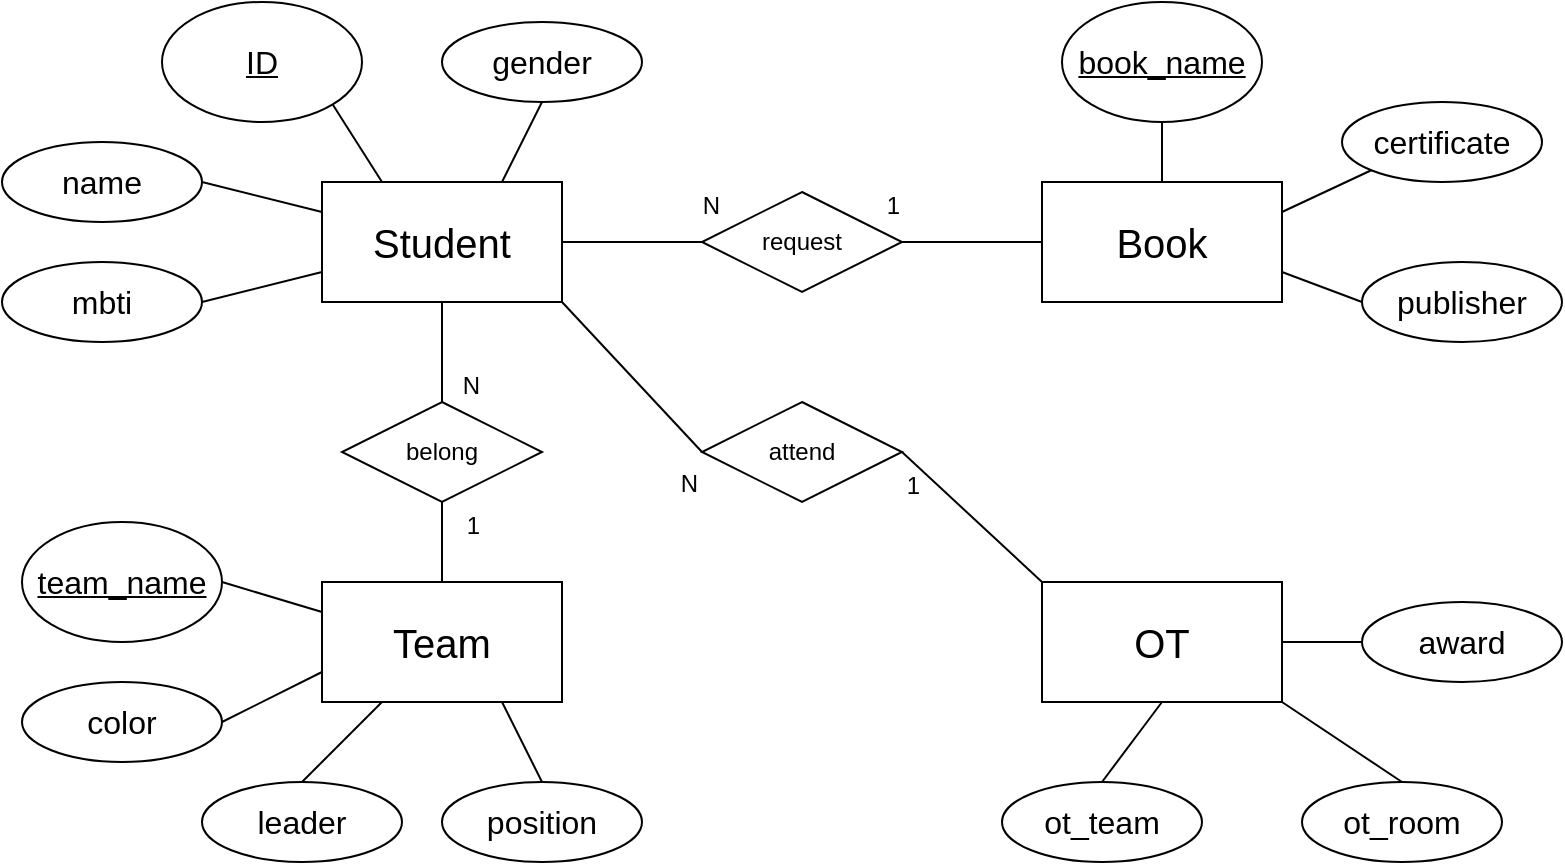 <mxfile version="21.6.1" type="github">
  <diagram name="페이지-1" id="2GDwoDGK6cftdf2g5as5">
    <mxGraphModel dx="1050" dy="541" grid="1" gridSize="10" guides="1" tooltips="1" connect="1" arrows="1" fold="1" page="1" pageScale="1" pageWidth="827" pageHeight="1169" math="0" shadow="0">
      <root>
        <mxCell id="0" />
        <mxCell id="1" parent="0" />
        <mxCell id="EwdzPalowD2Moo5H6lmW-1" value="Student" style="rounded=0;whiteSpace=wrap;html=1;fontSize=20;" vertex="1" parent="1">
          <mxGeometry x="180" y="100" width="120" height="60" as="geometry" />
        </mxCell>
        <mxCell id="EwdzPalowD2Moo5H6lmW-3" value="Team" style="rounded=0;whiteSpace=wrap;html=1;fontSize=20;" vertex="1" parent="1">
          <mxGeometry x="180" y="300" width="120" height="60" as="geometry" />
        </mxCell>
        <mxCell id="EwdzPalowD2Moo5H6lmW-4" value="Book" style="rounded=0;whiteSpace=wrap;html=1;fontSize=20;" vertex="1" parent="1">
          <mxGeometry x="540" y="100" width="120" height="60" as="geometry" />
        </mxCell>
        <mxCell id="EwdzPalowD2Moo5H6lmW-5" value="OT" style="rounded=0;whiteSpace=wrap;html=1;fontSize=20;" vertex="1" parent="1">
          <mxGeometry x="540" y="300" width="120" height="60" as="geometry" />
        </mxCell>
        <mxCell id="EwdzPalowD2Moo5H6lmW-6" value="name" style="ellipse;whiteSpace=wrap;html=1;align=center;fontSize=16;" vertex="1" parent="1">
          <mxGeometry x="20" y="80" width="100" height="40" as="geometry" />
        </mxCell>
        <mxCell id="EwdzPalowD2Moo5H6lmW-7" value="ID" style="ellipse;whiteSpace=wrap;html=1;align=center;fontStyle=4;fontSize=16;" vertex="1" parent="1">
          <mxGeometry x="100" y="10" width="100" height="60" as="geometry" />
        </mxCell>
        <mxCell id="EwdzPalowD2Moo5H6lmW-8" value="gender" style="ellipse;whiteSpace=wrap;html=1;align=center;fontSize=16;" vertex="1" parent="1">
          <mxGeometry x="240" y="20" width="100" height="40" as="geometry" />
        </mxCell>
        <mxCell id="EwdzPalowD2Moo5H6lmW-11" value="mbti" style="ellipse;whiteSpace=wrap;html=1;align=center;fontSize=16;" vertex="1" parent="1">
          <mxGeometry x="20" y="140" width="100" height="40" as="geometry" />
        </mxCell>
        <mxCell id="EwdzPalowD2Moo5H6lmW-12" value="" style="endArrow=none;html=1;rounded=0;exitX=0.5;exitY=1;exitDx=0;exitDy=0;entryX=0.75;entryY=0;entryDx=0;entryDy=0;" edge="1" parent="1" source="EwdzPalowD2Moo5H6lmW-8" target="EwdzPalowD2Moo5H6lmW-1">
          <mxGeometry relative="1" as="geometry">
            <mxPoint x="310" y="160" as="sourcePoint" />
            <mxPoint x="470" y="160" as="targetPoint" />
          </mxGeometry>
        </mxCell>
        <mxCell id="EwdzPalowD2Moo5H6lmW-13" value="" style="endArrow=none;html=1;rounded=0;exitX=1;exitY=1;exitDx=0;exitDy=0;entryX=0.25;entryY=0;entryDx=0;entryDy=0;" edge="1" parent="1" source="EwdzPalowD2Moo5H6lmW-7" target="EwdzPalowD2Moo5H6lmW-1">
          <mxGeometry relative="1" as="geometry">
            <mxPoint x="310" y="160" as="sourcePoint" />
            <mxPoint x="470" y="160" as="targetPoint" />
          </mxGeometry>
        </mxCell>
        <mxCell id="EwdzPalowD2Moo5H6lmW-14" value="" style="endArrow=none;html=1;rounded=0;exitX=1;exitY=0.5;exitDx=0;exitDy=0;entryX=0;entryY=0.25;entryDx=0;entryDy=0;" edge="1" parent="1" source="EwdzPalowD2Moo5H6lmW-6" target="EwdzPalowD2Moo5H6lmW-1">
          <mxGeometry relative="1" as="geometry">
            <mxPoint x="310" y="160" as="sourcePoint" />
            <mxPoint x="470" y="160" as="targetPoint" />
          </mxGeometry>
        </mxCell>
        <mxCell id="EwdzPalowD2Moo5H6lmW-15" value="" style="endArrow=none;html=1;rounded=0;exitX=1;exitY=0.5;exitDx=0;exitDy=0;entryX=0;entryY=0.75;entryDx=0;entryDy=0;" edge="1" parent="1" source="EwdzPalowD2Moo5H6lmW-11" target="EwdzPalowD2Moo5H6lmW-1">
          <mxGeometry relative="1" as="geometry">
            <mxPoint x="310" y="160" as="sourcePoint" />
            <mxPoint x="470" y="160" as="targetPoint" />
          </mxGeometry>
        </mxCell>
        <mxCell id="EwdzPalowD2Moo5H6lmW-16" value="request" style="shape=rhombus;perimeter=rhombusPerimeter;whiteSpace=wrap;html=1;align=center;" vertex="1" parent="1">
          <mxGeometry x="370" y="105" width="100" height="50" as="geometry" />
        </mxCell>
        <mxCell id="EwdzPalowD2Moo5H6lmW-17" value="attend" style="shape=rhombus;perimeter=rhombusPerimeter;whiteSpace=wrap;html=1;align=center;" vertex="1" parent="1">
          <mxGeometry x="370" y="210" width="100" height="50" as="geometry" />
        </mxCell>
        <mxCell id="EwdzPalowD2Moo5H6lmW-19" value="belong" style="shape=rhombus;perimeter=rhombusPerimeter;whiteSpace=wrap;html=1;align=center;" vertex="1" parent="1">
          <mxGeometry x="190" y="210" width="100" height="50" as="geometry" />
        </mxCell>
        <mxCell id="EwdzPalowD2Moo5H6lmW-21" value="" style="endArrow=none;html=1;rounded=0;exitX=0.5;exitY=0;exitDx=0;exitDy=0;entryX=0.5;entryY=1;entryDx=0;entryDy=0;" edge="1" parent="1" source="EwdzPalowD2Moo5H6lmW-3" target="EwdzPalowD2Moo5H6lmW-19">
          <mxGeometry relative="1" as="geometry">
            <mxPoint x="330" y="190" as="sourcePoint" />
            <mxPoint x="490" y="190" as="targetPoint" />
          </mxGeometry>
        </mxCell>
        <mxCell id="EwdzPalowD2Moo5H6lmW-22" value="1" style="resizable=0;html=1;whiteSpace=wrap;align=right;verticalAlign=bottom;" connectable="0" vertex="1" parent="EwdzPalowD2Moo5H6lmW-21">
          <mxGeometry x="1" relative="1" as="geometry">
            <mxPoint x="20" y="20" as="offset" />
          </mxGeometry>
        </mxCell>
        <mxCell id="EwdzPalowD2Moo5H6lmW-23" value="" style="endArrow=none;html=1;rounded=0;exitX=0.5;exitY=1;exitDx=0;exitDy=0;entryX=0.5;entryY=0;entryDx=0;entryDy=0;" edge="1" parent="1" source="EwdzPalowD2Moo5H6lmW-1" target="EwdzPalowD2Moo5H6lmW-19">
          <mxGeometry relative="1" as="geometry">
            <mxPoint x="330" y="190" as="sourcePoint" />
            <mxPoint x="490" y="190" as="targetPoint" />
          </mxGeometry>
        </mxCell>
        <mxCell id="EwdzPalowD2Moo5H6lmW-24" value="N" style="resizable=0;html=1;whiteSpace=wrap;align=right;verticalAlign=bottom;" connectable="0" vertex="1" parent="EwdzPalowD2Moo5H6lmW-23">
          <mxGeometry x="1" relative="1" as="geometry">
            <mxPoint x="20" as="offset" />
          </mxGeometry>
        </mxCell>
        <mxCell id="EwdzPalowD2Moo5H6lmW-25" value="" style="endArrow=none;html=1;rounded=0;exitX=1;exitY=0.5;exitDx=0;exitDy=0;entryX=0;entryY=0.5;entryDx=0;entryDy=0;" edge="1" parent="1" source="EwdzPalowD2Moo5H6lmW-1" target="EwdzPalowD2Moo5H6lmW-16">
          <mxGeometry relative="1" as="geometry">
            <mxPoint x="330" y="190" as="sourcePoint" />
            <mxPoint x="490" y="190" as="targetPoint" />
          </mxGeometry>
        </mxCell>
        <mxCell id="EwdzPalowD2Moo5H6lmW-26" value="N" style="resizable=0;html=1;whiteSpace=wrap;align=right;verticalAlign=bottom;" connectable="0" vertex="1" parent="EwdzPalowD2Moo5H6lmW-25">
          <mxGeometry x="1" relative="1" as="geometry">
            <mxPoint x="10" y="-10" as="offset" />
          </mxGeometry>
        </mxCell>
        <mxCell id="EwdzPalowD2Moo5H6lmW-27" value="" style="endArrow=none;html=1;rounded=0;entryX=1;entryY=0.5;entryDx=0;entryDy=0;exitX=0;exitY=0.5;exitDx=0;exitDy=0;" edge="1" parent="1" source="EwdzPalowD2Moo5H6lmW-4" target="EwdzPalowD2Moo5H6lmW-16">
          <mxGeometry relative="1" as="geometry">
            <mxPoint x="330" y="190" as="sourcePoint" />
            <mxPoint x="490" y="190" as="targetPoint" />
          </mxGeometry>
        </mxCell>
        <mxCell id="EwdzPalowD2Moo5H6lmW-28" value="1" style="resizable=0;html=1;whiteSpace=wrap;align=right;verticalAlign=bottom;" connectable="0" vertex="1" parent="EwdzPalowD2Moo5H6lmW-27">
          <mxGeometry x="1" relative="1" as="geometry">
            <mxPoint y="-10" as="offset" />
          </mxGeometry>
        </mxCell>
        <mxCell id="EwdzPalowD2Moo5H6lmW-29" value="book_name" style="ellipse;whiteSpace=wrap;html=1;align=center;fontStyle=4;fontSize=16;" vertex="1" parent="1">
          <mxGeometry x="550" y="10" width="100" height="60" as="geometry" />
        </mxCell>
        <mxCell id="EwdzPalowD2Moo5H6lmW-30" value="certificate" style="ellipse;whiteSpace=wrap;html=1;align=center;fontSize=16;" vertex="1" parent="1">
          <mxGeometry x="690" y="60" width="100" height="40" as="geometry" />
        </mxCell>
        <mxCell id="EwdzPalowD2Moo5H6lmW-31" value="publisher" style="ellipse;whiteSpace=wrap;html=1;align=center;fontSize=16;" vertex="1" parent="1">
          <mxGeometry x="700" y="140" width="100" height="40" as="geometry" />
        </mxCell>
        <mxCell id="EwdzPalowD2Moo5H6lmW-32" value="team_name" style="ellipse;whiteSpace=wrap;html=1;align=center;fontStyle=4;fontSize=16;" vertex="1" parent="1">
          <mxGeometry x="30" y="270" width="100" height="60" as="geometry" />
        </mxCell>
        <mxCell id="EwdzPalowD2Moo5H6lmW-33" value="color" style="ellipse;whiteSpace=wrap;html=1;align=center;fontSize=16;" vertex="1" parent="1">
          <mxGeometry x="30" y="350" width="100" height="40" as="geometry" />
        </mxCell>
        <mxCell id="EwdzPalowD2Moo5H6lmW-34" value="leader" style="ellipse;whiteSpace=wrap;html=1;align=center;fontSize=16;" vertex="1" parent="1">
          <mxGeometry x="120" y="400" width="100" height="40" as="geometry" />
        </mxCell>
        <mxCell id="EwdzPalowD2Moo5H6lmW-35" value="position" style="ellipse;whiteSpace=wrap;html=1;align=center;fontSize=16;" vertex="1" parent="1">
          <mxGeometry x="240" y="400" width="100" height="40" as="geometry" />
        </mxCell>
        <mxCell id="EwdzPalowD2Moo5H6lmW-36" value="" style="endArrow=none;html=1;rounded=0;entryX=0.5;entryY=1;entryDx=0;entryDy=0;exitX=0.5;exitY=0;exitDx=0;exitDy=0;" edge="1" parent="1" source="EwdzPalowD2Moo5H6lmW-4" target="EwdzPalowD2Moo5H6lmW-29">
          <mxGeometry relative="1" as="geometry">
            <mxPoint x="330" y="190" as="sourcePoint" />
            <mxPoint x="490" y="190" as="targetPoint" />
          </mxGeometry>
        </mxCell>
        <mxCell id="EwdzPalowD2Moo5H6lmW-38" value="" style="endArrow=none;html=1;rounded=0;entryX=0;entryY=1;entryDx=0;entryDy=0;exitX=1;exitY=0.25;exitDx=0;exitDy=0;" edge="1" parent="1" source="EwdzPalowD2Moo5H6lmW-4" target="EwdzPalowD2Moo5H6lmW-30">
          <mxGeometry relative="1" as="geometry">
            <mxPoint x="330" y="190" as="sourcePoint" />
            <mxPoint x="490" y="190" as="targetPoint" />
          </mxGeometry>
        </mxCell>
        <mxCell id="EwdzPalowD2Moo5H6lmW-39" value="" style="endArrow=none;html=1;rounded=0;entryX=0;entryY=0.5;entryDx=0;entryDy=0;exitX=1;exitY=0.75;exitDx=0;exitDy=0;" edge="1" parent="1" source="EwdzPalowD2Moo5H6lmW-4" target="EwdzPalowD2Moo5H6lmW-31">
          <mxGeometry relative="1" as="geometry">
            <mxPoint x="330" y="190" as="sourcePoint" />
            <mxPoint x="490" y="190" as="targetPoint" />
          </mxGeometry>
        </mxCell>
        <mxCell id="EwdzPalowD2Moo5H6lmW-40" value="" style="endArrow=none;html=1;rounded=0;exitX=1;exitY=0.5;exitDx=0;exitDy=0;entryX=0;entryY=0.25;entryDx=0;entryDy=0;" edge="1" parent="1" source="EwdzPalowD2Moo5H6lmW-32" target="EwdzPalowD2Moo5H6lmW-3">
          <mxGeometry relative="1" as="geometry">
            <mxPoint x="330" y="190" as="sourcePoint" />
            <mxPoint x="490" y="190" as="targetPoint" />
          </mxGeometry>
        </mxCell>
        <mxCell id="EwdzPalowD2Moo5H6lmW-41" value="" style="endArrow=none;html=1;rounded=0;exitX=1;exitY=0.5;exitDx=0;exitDy=0;entryX=0;entryY=0.75;entryDx=0;entryDy=0;" edge="1" parent="1" source="EwdzPalowD2Moo5H6lmW-33" target="EwdzPalowD2Moo5H6lmW-3">
          <mxGeometry relative="1" as="geometry">
            <mxPoint x="330" y="190" as="sourcePoint" />
            <mxPoint x="490" y="190" as="targetPoint" />
          </mxGeometry>
        </mxCell>
        <mxCell id="EwdzPalowD2Moo5H6lmW-42" value="" style="endArrow=none;html=1;rounded=0;exitX=0.5;exitY=0;exitDx=0;exitDy=0;entryX=0.25;entryY=1;entryDx=0;entryDy=0;" edge="1" parent="1" source="EwdzPalowD2Moo5H6lmW-34" target="EwdzPalowD2Moo5H6lmW-3">
          <mxGeometry relative="1" as="geometry">
            <mxPoint x="330" y="190" as="sourcePoint" />
            <mxPoint x="490" y="190" as="targetPoint" />
          </mxGeometry>
        </mxCell>
        <mxCell id="EwdzPalowD2Moo5H6lmW-43" value="" style="endArrow=none;html=1;rounded=0;exitX=0.5;exitY=0;exitDx=0;exitDy=0;entryX=0.75;entryY=1;entryDx=0;entryDy=0;" edge="1" parent="1" source="EwdzPalowD2Moo5H6lmW-35" target="EwdzPalowD2Moo5H6lmW-3">
          <mxGeometry relative="1" as="geometry">
            <mxPoint x="330" y="190" as="sourcePoint" />
            <mxPoint x="490" y="190" as="targetPoint" />
          </mxGeometry>
        </mxCell>
        <mxCell id="EwdzPalowD2Moo5H6lmW-44" value="ot_team" style="ellipse;whiteSpace=wrap;html=1;align=center;fontSize=16;" vertex="1" parent="1">
          <mxGeometry x="520" y="400" width="100" height="40" as="geometry" />
        </mxCell>
        <mxCell id="EwdzPalowD2Moo5H6lmW-45" value="ot_room" style="ellipse;whiteSpace=wrap;html=1;align=center;fontSize=16;" vertex="1" parent="1">
          <mxGeometry x="670" y="400" width="100" height="40" as="geometry" />
        </mxCell>
        <mxCell id="EwdzPalowD2Moo5H6lmW-46" value="award" style="ellipse;whiteSpace=wrap;html=1;align=center;fontSize=16;" vertex="1" parent="1">
          <mxGeometry x="700" y="310" width="100" height="40" as="geometry" />
        </mxCell>
        <mxCell id="EwdzPalowD2Moo5H6lmW-47" value="" style="endArrow=none;html=1;rounded=0;entryX=0.5;entryY=0;entryDx=0;entryDy=0;exitX=0.5;exitY=1;exitDx=0;exitDy=0;" edge="1" parent="1" source="EwdzPalowD2Moo5H6lmW-5" target="EwdzPalowD2Moo5H6lmW-44">
          <mxGeometry relative="1" as="geometry">
            <mxPoint x="330" y="290" as="sourcePoint" />
            <mxPoint x="490" y="290" as="targetPoint" />
          </mxGeometry>
        </mxCell>
        <mxCell id="EwdzPalowD2Moo5H6lmW-48" value="" style="endArrow=none;html=1;rounded=0;entryX=0.5;entryY=0;entryDx=0;entryDy=0;exitX=1;exitY=1;exitDx=0;exitDy=0;" edge="1" parent="1" source="EwdzPalowD2Moo5H6lmW-5" target="EwdzPalowD2Moo5H6lmW-45">
          <mxGeometry relative="1" as="geometry">
            <mxPoint x="330" y="290" as="sourcePoint" />
            <mxPoint x="490" y="290" as="targetPoint" />
          </mxGeometry>
        </mxCell>
        <mxCell id="EwdzPalowD2Moo5H6lmW-49" value="" style="endArrow=none;html=1;rounded=0;entryX=0;entryY=0.5;entryDx=0;entryDy=0;exitX=1;exitY=0.5;exitDx=0;exitDy=0;" edge="1" parent="1" source="EwdzPalowD2Moo5H6lmW-5" target="EwdzPalowD2Moo5H6lmW-46">
          <mxGeometry relative="1" as="geometry">
            <mxPoint x="330" y="290" as="sourcePoint" />
            <mxPoint x="490" y="290" as="targetPoint" />
          </mxGeometry>
        </mxCell>
        <mxCell id="EwdzPalowD2Moo5H6lmW-50" value="" style="endArrow=none;html=1;rounded=0;exitX=1;exitY=1;exitDx=0;exitDy=0;entryX=0;entryY=0.5;entryDx=0;entryDy=0;" edge="1" parent="1" source="EwdzPalowD2Moo5H6lmW-1" target="EwdzPalowD2Moo5H6lmW-17">
          <mxGeometry relative="1" as="geometry">
            <mxPoint x="330" y="290" as="sourcePoint" />
            <mxPoint x="490" y="290" as="targetPoint" />
          </mxGeometry>
        </mxCell>
        <mxCell id="EwdzPalowD2Moo5H6lmW-51" value="N" style="resizable=0;html=1;whiteSpace=wrap;align=right;verticalAlign=bottom;" connectable="0" vertex="1" parent="EwdzPalowD2Moo5H6lmW-50">
          <mxGeometry x="1" relative="1" as="geometry">
            <mxPoint y="25" as="offset" />
          </mxGeometry>
        </mxCell>
        <mxCell id="EwdzPalowD2Moo5H6lmW-52" value="" style="endArrow=none;html=1;rounded=0;entryX=1;entryY=0.5;entryDx=0;entryDy=0;exitX=0;exitY=0;exitDx=0;exitDy=0;" edge="1" parent="1" source="EwdzPalowD2Moo5H6lmW-5" target="EwdzPalowD2Moo5H6lmW-17">
          <mxGeometry relative="1" as="geometry">
            <mxPoint x="330" y="290" as="sourcePoint" />
            <mxPoint x="490" y="290" as="targetPoint" />
          </mxGeometry>
        </mxCell>
        <mxCell id="EwdzPalowD2Moo5H6lmW-53" value="1" style="resizable=0;html=1;whiteSpace=wrap;align=right;verticalAlign=bottom;" connectable="0" vertex="1" parent="EwdzPalowD2Moo5H6lmW-52">
          <mxGeometry x="1" relative="1" as="geometry">
            <mxPoint x="10" y="25" as="offset" />
          </mxGeometry>
        </mxCell>
      </root>
    </mxGraphModel>
  </diagram>
</mxfile>
